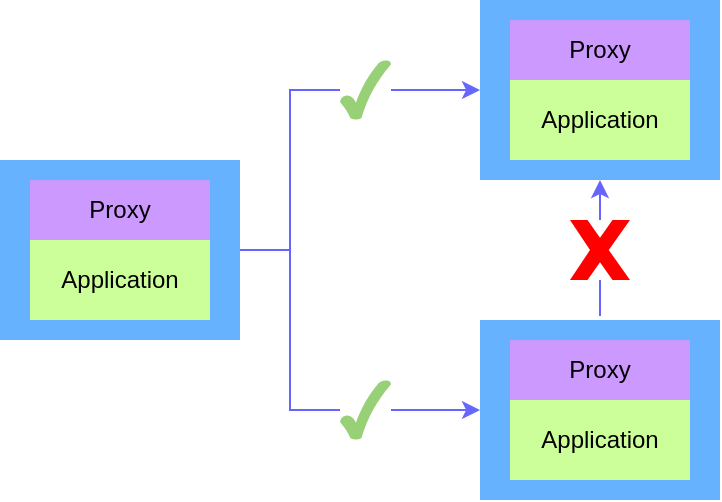 <mxfile version="16.5.1" type="device"><diagram id="kgpKYQtTHZ0yAKxKKP6v" name="Page-1"><mxGraphModel dx="630" dy="493" grid="1" gridSize="10" guides="1" tooltips="1" connect="1" arrows="1" fold="1" page="1" pageScale="1" pageWidth="850" pageHeight="1100" math="0" shadow="0"><root><mxCell id="0"/><mxCell id="1" style="" parent="0"/><mxCell id="xQ8WUNN85-kEsqNOgy1i-2" value="" style="group" vertex="1" connectable="0" parent="1"><mxGeometry x="120" y="600" width="120" height="90" as="geometry"/></mxCell><mxCell id="xQ8WUNN85-kEsqNOgy1i-1" value="" style="rounded=0;whiteSpace=wrap;html=1;fillColor=#66B2FF;strokeColor=none;" vertex="1" parent="xQ8WUNN85-kEsqNOgy1i-2"><mxGeometry width="120" height="90" as="geometry"/></mxCell><mxCell id="i1vi8pCwfEapz-OQZQin-2" value="Proxy" style="rounded=0;whiteSpace=wrap;html=1;fillColor=#CC99FF;strokeColor=none;" parent="xQ8WUNN85-kEsqNOgy1i-2" vertex="1"><mxGeometry x="15" y="10" width="90" height="30" as="geometry"/></mxCell><mxCell id="i1vi8pCwfEapz-OQZQin-3" value="Application" style="rounded=0;whiteSpace=wrap;html=1;fillColor=#CCFF99;strokeColor=none;" parent="xQ8WUNN85-kEsqNOgy1i-2" vertex="1"><mxGeometry x="15" y="40" width="90" height="40" as="geometry"/></mxCell><mxCell id="xQ8WUNN85-kEsqNOgy1i-3" value="" style="group" vertex="1" connectable="0" parent="1"><mxGeometry x="360" y="520" width="120" height="90" as="geometry"/></mxCell><mxCell id="xQ8WUNN85-kEsqNOgy1i-4" value="" style="rounded=0;whiteSpace=wrap;html=1;fillColor=#66B2FF;strokeColor=none;" vertex="1" parent="xQ8WUNN85-kEsqNOgy1i-3"><mxGeometry width="120" height="90" as="geometry"/></mxCell><mxCell id="xQ8WUNN85-kEsqNOgy1i-5" value="Proxy" style="rounded=0;whiteSpace=wrap;html=1;fillColor=#CC99FF;strokeColor=none;" vertex="1" parent="xQ8WUNN85-kEsqNOgy1i-3"><mxGeometry x="15" y="10" width="90" height="30" as="geometry"/></mxCell><mxCell id="xQ8WUNN85-kEsqNOgy1i-6" value="Application" style="rounded=0;whiteSpace=wrap;html=1;fillColor=#CCFF99;strokeColor=none;" vertex="1" parent="xQ8WUNN85-kEsqNOgy1i-3"><mxGeometry x="15" y="40" width="90" height="40" as="geometry"/></mxCell><mxCell id="xQ8WUNN85-kEsqNOgy1i-8" value="" style="group" vertex="1" connectable="0" parent="1"><mxGeometry x="360" y="680" width="120" height="90" as="geometry"/></mxCell><mxCell id="xQ8WUNN85-kEsqNOgy1i-9" value="" style="rounded=0;whiteSpace=wrap;html=1;fillColor=#66B2FF;strokeColor=none;" vertex="1" parent="xQ8WUNN85-kEsqNOgy1i-8"><mxGeometry width="120" height="90" as="geometry"/></mxCell><mxCell id="xQ8WUNN85-kEsqNOgy1i-10" value="Proxy" style="rounded=0;whiteSpace=wrap;html=1;fillColor=#CC99FF;strokeColor=none;" vertex="1" parent="xQ8WUNN85-kEsqNOgy1i-8"><mxGeometry x="15" y="10" width="90" height="30" as="geometry"/></mxCell><mxCell id="xQ8WUNN85-kEsqNOgy1i-11" value="Application" style="rounded=0;whiteSpace=wrap;html=1;fillColor=#CCFF99;strokeColor=none;" vertex="1" parent="xQ8WUNN85-kEsqNOgy1i-8"><mxGeometry x="15" y="40" width="90" height="40" as="geometry"/></mxCell><mxCell id="xQ8WUNN85-kEsqNOgy1i-12" value="" style="endArrow=classic;html=1;rounded=0;entryX=0;entryY=0.5;entryDx=0;entryDy=0;exitX=1;exitY=0.5;exitDx=0;exitDy=0;edgeStyle=orthogonalEdgeStyle;fontColor=#000000;strokeColor=#6666FF;startArrow=none;" edge="1" parent="1" source="xQ8WUNN85-kEsqNOgy1i-15" target="xQ8WUNN85-kEsqNOgy1i-4"><mxGeometry width="50" height="50" relative="1" as="geometry"><mxPoint x="280" y="660" as="sourcePoint"/><mxPoint x="330" y="610" as="targetPoint"/></mxGeometry></mxCell><mxCell id="xQ8WUNN85-kEsqNOgy1i-13" value="" style="endArrow=classic;html=1;rounded=0;entryX=0;entryY=0.5;entryDx=0;entryDy=0;exitX=1;exitY=0.5;exitDx=0;exitDy=0;edgeStyle=orthogonalEdgeStyle;fontColor=#000000;strokeColor=#6666FF;startArrow=none;" edge="1" parent="1" source="xQ8WUNN85-kEsqNOgy1i-18" target="xQ8WUNN85-kEsqNOgy1i-9"><mxGeometry width="50" height="50" relative="1" as="geometry"><mxPoint x="250" y="655" as="sourcePoint"/><mxPoint x="370" y="575" as="targetPoint"/></mxGeometry></mxCell><mxCell id="xQ8WUNN85-kEsqNOgy1i-14" value="" style="endArrow=classic;html=1;rounded=0;entryX=0.5;entryY=1;entryDx=0;entryDy=0;edgeStyle=orthogonalEdgeStyle;fontColor=#000000;strokeColor=#6666FF;startArrow=none;" edge="1" parent="1" source="xQ8WUNN85-kEsqNOgy1i-20" target="xQ8WUNN85-kEsqNOgy1i-4"><mxGeometry width="50" height="50" relative="1" as="geometry"><mxPoint x="420" y="678" as="sourcePoint"/><mxPoint x="370" y="735" as="targetPoint"/></mxGeometry></mxCell><mxCell id="xQ8WUNN85-kEsqNOgy1i-15" value="" style="verticalLabelPosition=bottom;verticalAlign=top;html=1;shape=mxgraph.basic.tick;fontColor=#000000;fillColor=#97D077;strokeColor=none;aspect=fixed;" vertex="1" parent="1"><mxGeometry x="290" y="550" width="25.5" height="30" as="geometry"/></mxCell><mxCell id="xQ8WUNN85-kEsqNOgy1i-17" value="" style="endArrow=none;html=1;rounded=0;entryX=0;entryY=0.5;entryDx=0;entryDy=0;exitX=1;exitY=0.5;exitDx=0;exitDy=0;edgeStyle=orthogonalEdgeStyle;fontColor=#000000;strokeColor=#6666FF;" edge="1" parent="1" source="xQ8WUNN85-kEsqNOgy1i-1" target="xQ8WUNN85-kEsqNOgy1i-15"><mxGeometry width="50" height="50" relative="1" as="geometry"><mxPoint x="240" y="645" as="sourcePoint"/><mxPoint x="360" y="565" as="targetPoint"/></mxGeometry></mxCell><mxCell id="xQ8WUNN85-kEsqNOgy1i-18" value="" style="verticalLabelPosition=bottom;verticalAlign=top;html=1;shape=mxgraph.basic.tick;fontColor=#000000;fillColor=#97D077;strokeColor=none;aspect=fixed;" vertex="1" parent="1"><mxGeometry x="290" y="710" width="25.5" height="30" as="geometry"/></mxCell><mxCell id="xQ8WUNN85-kEsqNOgy1i-19" value="" style="endArrow=none;html=1;rounded=0;entryX=0;entryY=0.5;entryDx=0;entryDy=0;exitX=1;exitY=0.5;exitDx=0;exitDy=0;edgeStyle=orthogonalEdgeStyle;fontColor=#000000;strokeColor=#6666FF;" edge="1" parent="1" source="xQ8WUNN85-kEsqNOgy1i-1" target="xQ8WUNN85-kEsqNOgy1i-18"><mxGeometry width="50" height="50" relative="1" as="geometry"><mxPoint x="240" y="645" as="sourcePoint"/><mxPoint x="360" y="725" as="targetPoint"/></mxGeometry></mxCell><mxCell id="xQ8WUNN85-kEsqNOgy1i-20" value="" style="verticalLabelPosition=bottom;verticalAlign=top;html=1;shape=mxgraph.basic.x;fontColor=#000000;fillColor=#FF0000;aspect=fixed;strokeColor=none;" vertex="1" parent="1"><mxGeometry x="405" y="630" width="30" height="30" as="geometry"/></mxCell><mxCell id="xQ8WUNN85-kEsqNOgy1i-21" value="" style="endArrow=none;html=1;rounded=0;entryX=0.5;entryY=1;entryDx=0;entryDy=0;edgeStyle=orthogonalEdgeStyle;fontColor=#000000;strokeColor=#6666FF;" edge="1" parent="1" target="xQ8WUNN85-kEsqNOgy1i-20"><mxGeometry width="50" height="50" relative="1" as="geometry"><mxPoint x="420" y="678" as="sourcePoint"/><mxPoint x="420" y="610" as="targetPoint"/></mxGeometry></mxCell></root></mxGraphModel></diagram></mxfile>